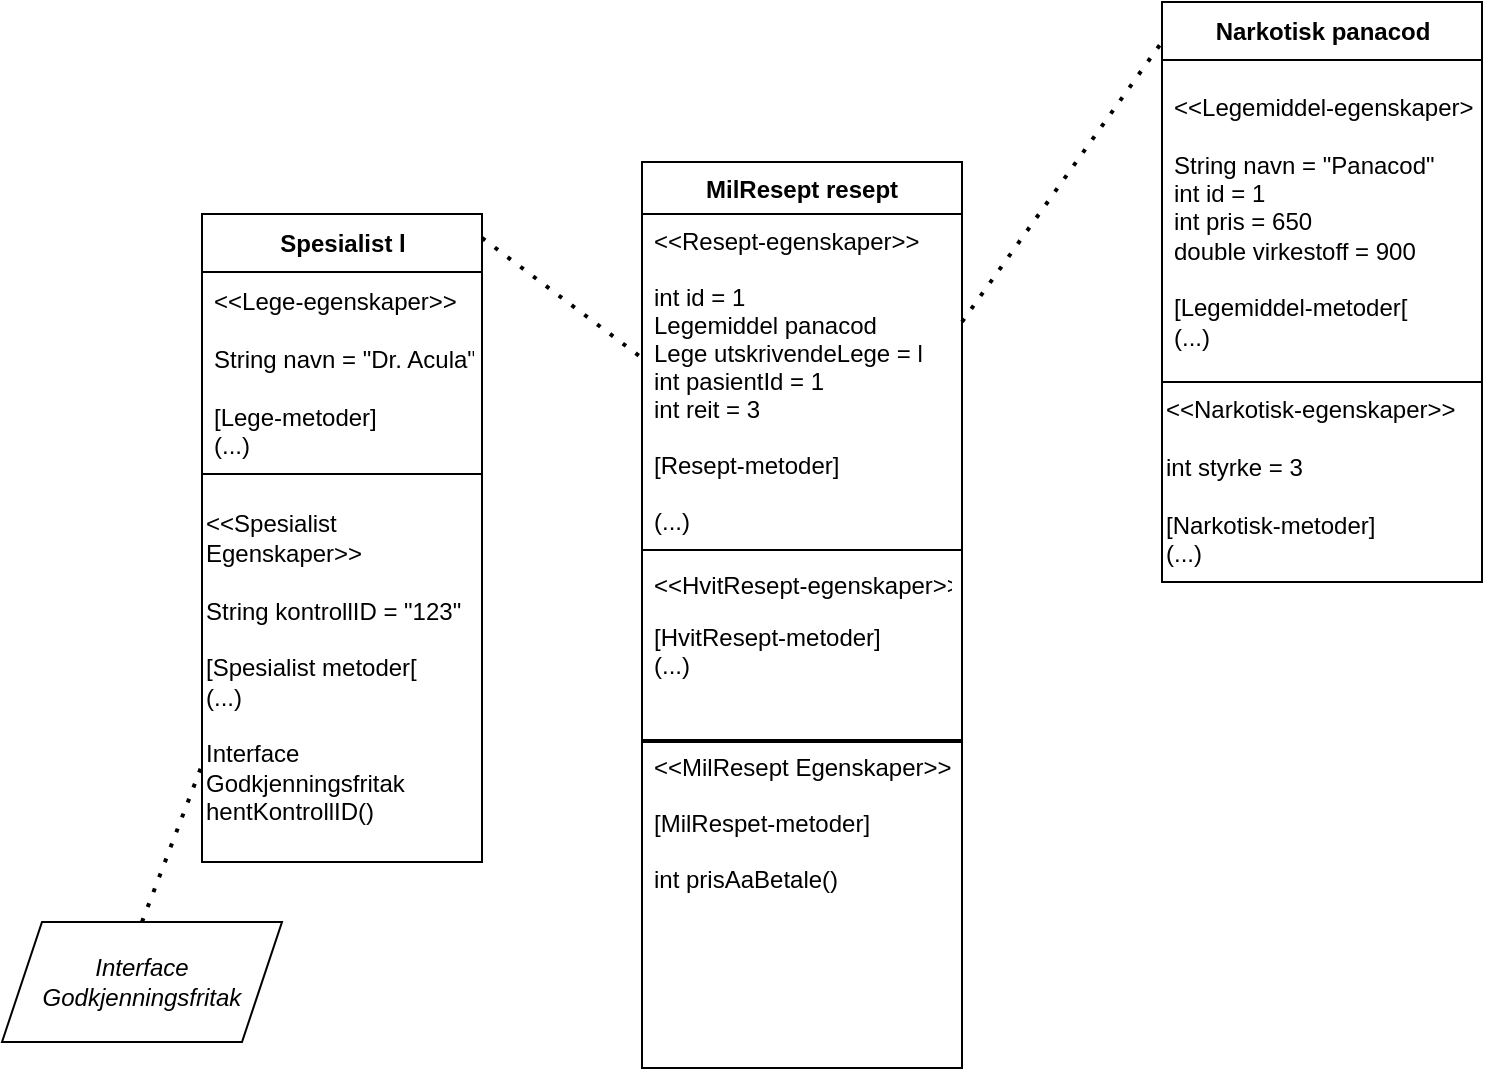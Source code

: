 <mxfile version="16.5.6" type="device"><diagram id="C5RBs43oDa-KdzZeNtuy" name="Page-1"><mxGraphModel dx="1342" dy="913" grid="1" gridSize="10" guides="1" tooltips="1" connect="1" arrows="1" fold="1" page="1" pageScale="1" pageWidth="827" pageHeight="1169" math="0" shadow="0"><root><mxCell id="WIyWlLk6GJQsqaUBKTNV-0"/><mxCell id="WIyWlLk6GJQsqaUBKTNV-1" parent="WIyWlLk6GJQsqaUBKTNV-0"/><mxCell id="zkfFHV4jXpPFQw0GAbJ--17" value="MilResept resept" style="swimlane;fontStyle=1;align=center;verticalAlign=top;childLayout=stackLayout;horizontal=1;startSize=26;horizontalStack=0;resizeParent=1;resizeLast=0;collapsible=1;marginBottom=0;rounded=0;shadow=0;strokeWidth=1;" parent="WIyWlLk6GJQsqaUBKTNV-1" vertex="1"><mxGeometry x="330" y="280" width="160" height="290" as="geometry"><mxRectangle x="550" y="140" width="160" height="26" as="alternateBounds"/></mxGeometry></mxCell><mxCell id="zkfFHV4jXpPFQw0GAbJ--19" value="&lt;&lt;Resept-egenskaper&gt;&gt;&#xA;&#xA;int id = 1&#xA;Legemiddel panacod&#xA;Lege utskrivendeLege = l&#xA;int pasientId = 1&#xA;int reit = 3&#xA;&#xA;[Resept-metoder]&#xA;&#xA;(...)&#xA;" style="text;align=left;verticalAlign=top;spacingLeft=4;spacingRight=4;overflow=hidden;rotatable=0;points=[[0,0.5],[1,0.5]];portConstraint=eastwest;rounded=0;shadow=0;html=0;fontStyle=0" parent="zkfFHV4jXpPFQw0GAbJ--17" vertex="1"><mxGeometry y="26" width="160" height="164" as="geometry"/></mxCell><mxCell id="zkfFHV4jXpPFQw0GAbJ--23" value="" style="line;html=1;strokeWidth=1;align=left;verticalAlign=middle;spacingTop=-1;spacingLeft=3;spacingRight=3;rotatable=0;labelPosition=right;points=[];portConstraint=eastwest;" parent="zkfFHV4jXpPFQw0GAbJ--17" vertex="1"><mxGeometry y="190" width="160" height="8" as="geometry"/></mxCell><mxCell id="zkfFHV4jXpPFQw0GAbJ--24" value="&lt;&lt;HvitResept-egenskaper&gt;&gt;" style="text;align=left;verticalAlign=top;spacingLeft=4;spacingRight=4;overflow=hidden;rotatable=0;points=[[0,0.5],[1,0.5]];portConstraint=eastwest;" parent="zkfFHV4jXpPFQw0GAbJ--17" vertex="1"><mxGeometry y="198" width="160" height="26" as="geometry"/></mxCell><mxCell id="zkfFHV4jXpPFQw0GAbJ--25" value="[HvitResept-metoder]&#xA;(...)&#xA;" style="text;align=left;verticalAlign=top;spacingLeft=4;spacingRight=4;overflow=hidden;rotatable=0;points=[[0,0.5],[1,0.5]];portConstraint=eastwest;" parent="zkfFHV4jXpPFQw0GAbJ--17" vertex="1"><mxGeometry y="224" width="160" height="66" as="geometry"/></mxCell><mxCell id="SxsiSYyehbXikuegJrE--9" value="&lt;&lt;MilResept Egenskaper&gt;&gt;&#xA;&#xA;[MilRespet-metoder]&#xA;&#xA;int prisAaBetale()&#xA;&#xA;" style="text;align=left;verticalAlign=top;spacingLeft=4;spacingRight=4;overflow=hidden;rotatable=0;points=[[0,0.5],[1,0.5]];portConstraint=eastwest;rounded=0;shadow=0;html=0;fontStyle=0;strokeColor=default;" vertex="1" parent="WIyWlLk6GJQsqaUBKTNV-1"><mxGeometry x="330" y="569" width="160" height="164" as="geometry"/></mxCell><mxCell id="SxsiSYyehbXikuegJrE--14" value="Spesialist l" style="swimlane;fontStyle=1;align=center;verticalAlign=middle;childLayout=stackLayout;horizontal=1;startSize=29;horizontalStack=0;resizeParent=1;resizeParentMax=0;resizeLast=0;collapsible=0;marginBottom=0;html=1;strokeColor=default;fillColor=none;" vertex="1" parent="WIyWlLk6GJQsqaUBKTNV-1"><mxGeometry x="110" y="306" width="140" height="130" as="geometry"/></mxCell><mxCell id="SxsiSYyehbXikuegJrE--15" value="&lt;div align=&quot;left&quot;&gt;&amp;lt;&amp;lt;Lege-egenskaper&amp;gt;&amp;gt;&lt;/div&gt;&lt;div align=&quot;left&quot;&gt;&lt;br&gt;&lt;/div&gt;&lt;div align=&quot;left&quot;&gt;String navn = &quot;Dr. Acula&quot;&lt;/div&gt;&lt;div align=&quot;left&quot;&gt;&lt;br&gt;&lt;/div&gt;&lt;div align=&quot;left&quot;&gt;[Lege-metoder]&lt;/div&gt;&lt;div align=&quot;left&quot;&gt;(...)&lt;br&gt;&lt;/div&gt;" style="text;html=1;strokeColor=none;fillColor=none;align=left;verticalAlign=middle;spacingLeft=4;spacingRight=4;overflow=hidden;rotatable=0;points=[[0,0.5],[1,0.5]];portConstraint=eastwest;" vertex="1" parent="SxsiSYyehbXikuegJrE--14"><mxGeometry y="29" width="140" height="101" as="geometry"/></mxCell><mxCell id="SxsiSYyehbXikuegJrE--17" value="&lt;div align=&quot;left&quot;&gt;&amp;lt;&amp;lt;Spesialist Egenskaper&amp;gt;&amp;gt;&lt;/div&gt;&lt;div align=&quot;left&quot;&gt;&lt;br&gt;&lt;/div&gt;&lt;div align=&quot;left&quot;&gt;String kontrollID = &quot;123&quot;&lt;/div&gt;&lt;div align=&quot;left&quot;&gt;&lt;br&gt;&lt;/div&gt;&lt;div align=&quot;left&quot;&gt;[Spesialist metoder[&lt;/div&gt;&lt;div align=&quot;left&quot;&gt;(...)&lt;/div&gt;&lt;div align=&quot;left&quot;&gt;&lt;br&gt;&lt;/div&gt;&lt;div align=&quot;left&quot;&gt;Interface Godkjenningsfritak&lt;/div&gt;&lt;div align=&quot;left&quot;&gt;hentKontrollID()&lt;br&gt;&lt;/div&gt;" style="rounded=0;whiteSpace=wrap;html=1;strokeColor=default;fillColor=none;align=left;" vertex="1" parent="WIyWlLk6GJQsqaUBKTNV-1"><mxGeometry x="110" y="436" width="140" height="194" as="geometry"/></mxCell><mxCell id="SxsiSYyehbXikuegJrE--18" value="&lt;div&gt;&lt;i&gt;Interface&lt;/i&gt;&lt;/div&gt;&lt;div&gt;&lt;i&gt;Godkjenningsfritak&lt;br&gt;&lt;/i&gt;&lt;/div&gt;" style="shape=parallelogram;perimeter=parallelogramPerimeter;whiteSpace=wrap;html=1;fixedSize=1;strokeColor=default;fillColor=none;" vertex="1" parent="WIyWlLk6GJQsqaUBKTNV-1"><mxGeometry x="10" y="660" width="140" height="60" as="geometry"/></mxCell><mxCell id="SxsiSYyehbXikuegJrE--20" value="Narkotisk panacod" style="swimlane;fontStyle=1;align=center;verticalAlign=middle;childLayout=stackLayout;horizontal=1;startSize=29;horizontalStack=0;resizeParent=1;resizeParentMax=0;resizeLast=0;collapsible=0;marginBottom=0;html=1;strokeColor=default;fillColor=none;" vertex="1" parent="WIyWlLk6GJQsqaUBKTNV-1"><mxGeometry x="590" y="200" width="160" height="190" as="geometry"/></mxCell><mxCell id="SxsiSYyehbXikuegJrE--21" value="&lt;div align=&quot;left&quot;&gt;&amp;lt;&amp;lt;Legemiddel-egenskaper&amp;gt;&amp;gt;&lt;/div&gt;&lt;div align=&quot;left&quot;&gt;&lt;br&gt;&lt;/div&gt;&lt;div align=&quot;left&quot;&gt;String navn = &quot;Panacod&quot;&lt;/div&gt;&lt;div align=&quot;left&quot;&gt;int id = 1&lt;/div&gt;&lt;div align=&quot;left&quot;&gt;int pris = 650&lt;/div&gt;&lt;div align=&quot;left&quot;&gt;double virkestoff = 900&lt;/div&gt;&lt;div align=&quot;left&quot;&gt;&lt;br&gt;&lt;/div&gt;&lt;div align=&quot;left&quot;&gt;[Legemiddel-metoder[&lt;/div&gt;&lt;div align=&quot;left&quot;&gt;(...)&lt;br&gt;&lt;/div&gt;" style="text;html=1;strokeColor=none;fillColor=none;align=left;verticalAlign=middle;spacingLeft=4;spacingRight=4;overflow=hidden;rotatable=0;points=[[0,0.5],[1,0.5]];portConstraint=eastwest;" vertex="1" parent="SxsiSYyehbXikuegJrE--20"><mxGeometry y="29" width="160" height="161" as="geometry"/></mxCell><mxCell id="SxsiSYyehbXikuegJrE--23" value="" style="endArrow=none;dashed=1;html=1;dashPattern=1 3;strokeWidth=2;rounded=0;exitX=1;exitY=0.092;exitDx=0;exitDy=0;exitPerimeter=0;entryX=0;entryY=0.439;entryDx=0;entryDy=0;entryPerimeter=0;" edge="1" parent="WIyWlLk6GJQsqaUBKTNV-1" source="SxsiSYyehbXikuegJrE--14" target="zkfFHV4jXpPFQw0GAbJ--19"><mxGeometry width="50" height="50" relative="1" as="geometry"><mxPoint x="270" y="420" as="sourcePoint"/><mxPoint x="330" y="371" as="targetPoint"/></mxGeometry></mxCell><mxCell id="SxsiSYyehbXikuegJrE--24" value="" style="endArrow=none;dashed=1;html=1;dashPattern=1 3;strokeWidth=2;rounded=0;entryX=0;entryY=0.75;entryDx=0;entryDy=0;exitX=0.5;exitY=0;exitDx=0;exitDy=0;" edge="1" parent="WIyWlLk6GJQsqaUBKTNV-1" source="SxsiSYyehbXikuegJrE--18" target="SxsiSYyehbXikuegJrE--17"><mxGeometry width="50" height="50" relative="1" as="geometry"><mxPoint x="50" y="660" as="sourcePoint"/><mxPoint x="100" y="610" as="targetPoint"/></mxGeometry></mxCell><mxCell id="SxsiSYyehbXikuegJrE--27" value="&lt;div align=&quot;left&quot;&gt;&amp;lt;&amp;lt;Narkotisk-egenskaper&amp;gt;&amp;gt;&lt;/div&gt;&lt;div&gt;&lt;br&gt;&lt;/div&gt;&lt;div&gt;int styrke = 3&lt;/div&gt;&lt;div&gt;&lt;br&gt;&lt;/div&gt;&lt;div&gt;[Narkotisk-metoder]&lt;/div&gt;&lt;div&gt;(...)&lt;br&gt;&lt;/div&gt;" style="rounded=0;whiteSpace=wrap;html=1;strokeColor=default;fillColor=none;align=left;" vertex="1" parent="WIyWlLk6GJQsqaUBKTNV-1"><mxGeometry x="590" y="390" width="160" height="100" as="geometry"/></mxCell><mxCell id="SxsiSYyehbXikuegJrE--28" value="" style="endArrow=none;dashed=1;html=1;dashPattern=1 3;strokeWidth=2;rounded=0;exitX=1;exitY=0.329;exitDx=0;exitDy=0;exitPerimeter=0;entryX=0;entryY=0.105;entryDx=0;entryDy=0;entryPerimeter=0;" edge="1" parent="WIyWlLk6GJQsqaUBKTNV-1" source="zkfFHV4jXpPFQw0GAbJ--19" target="SxsiSYyehbXikuegJrE--20"><mxGeometry width="50" height="50" relative="1" as="geometry"><mxPoint x="500" y="380" as="sourcePoint"/><mxPoint x="550" y="330" as="targetPoint"/></mxGeometry></mxCell></root></mxGraphModel></diagram></mxfile>